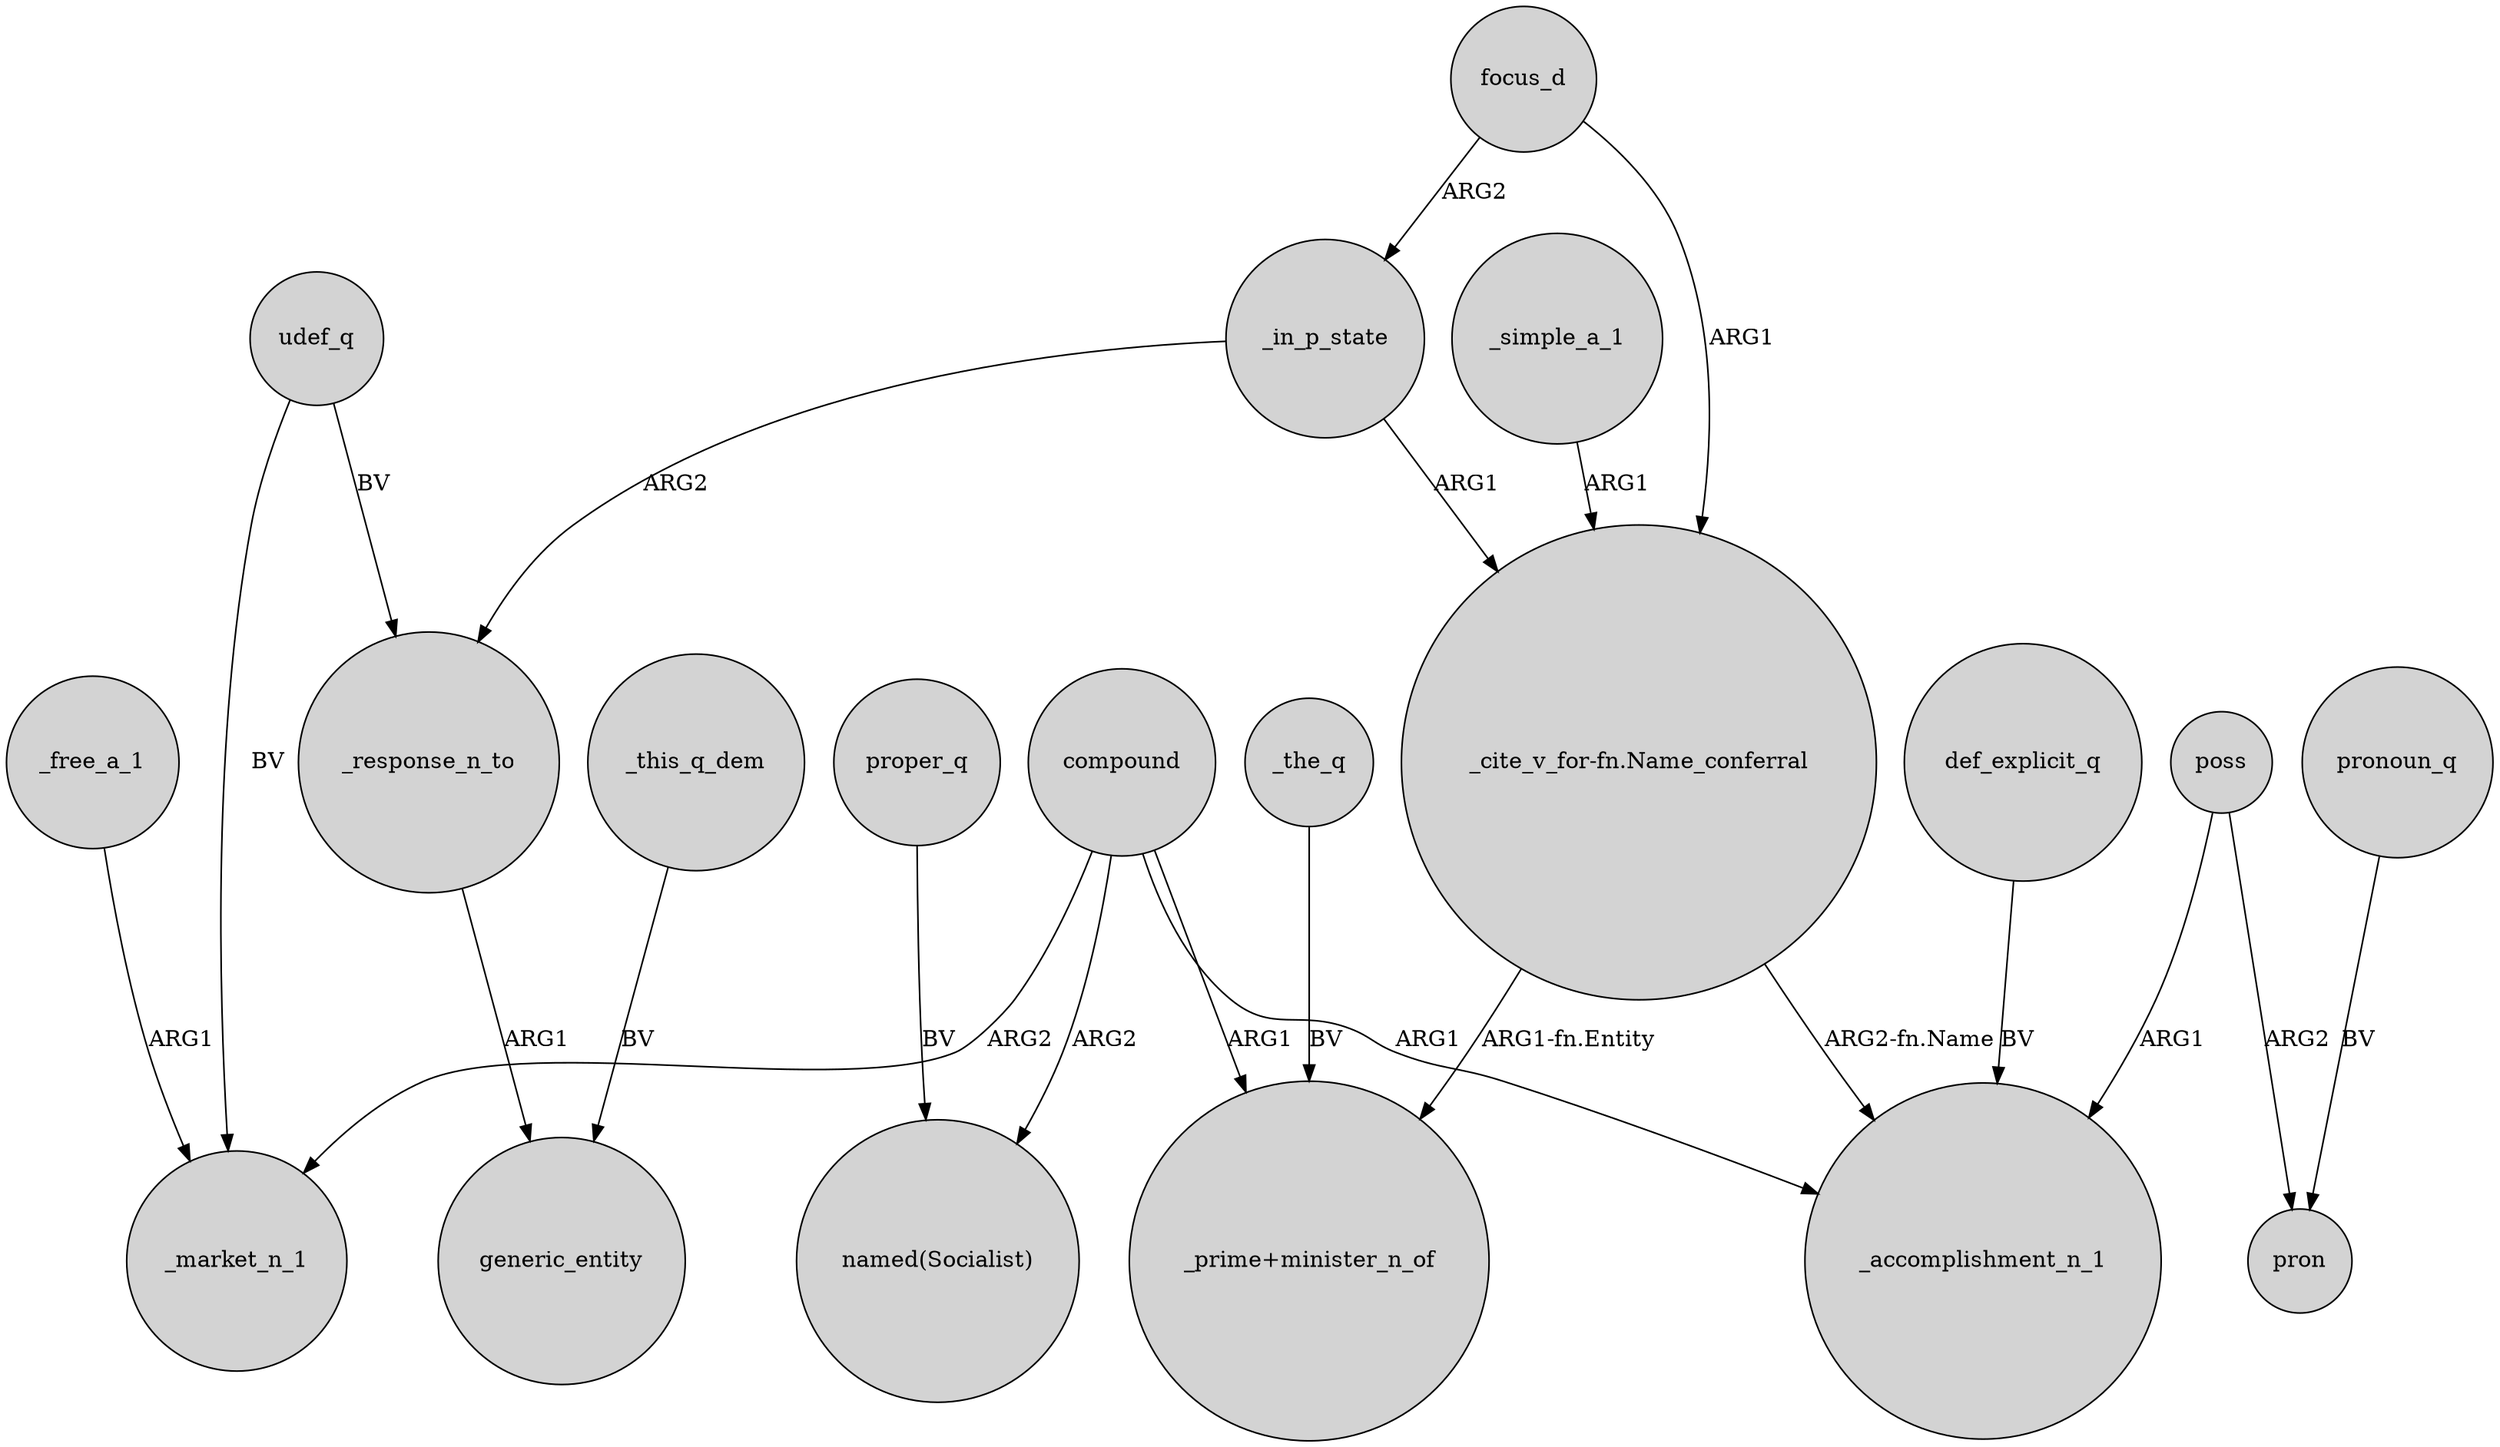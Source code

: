 digraph {
	node [shape=circle style=filled]
	_free_a_1 -> _market_n_1 [label=ARG1]
	udef_q -> _market_n_1 [label=BV]
	_simple_a_1 -> "_cite_v_for-fn.Name_conferral" [label=ARG1]
	focus_d -> _in_p_state [label=ARG2]
	_in_p_state -> "_cite_v_for-fn.Name_conferral" [label=ARG1]
	compound -> _market_n_1 [label=ARG2]
	compound -> "named(Socialist)" [label=ARG2]
	_response_n_to -> generic_entity [label=ARG1]
	proper_q -> "named(Socialist)" [label=BV]
	pronoun_q -> pron [label=BV]
	compound -> _accomplishment_n_1 [label=ARG1]
	poss -> pron [label=ARG2]
	_this_q_dem -> generic_entity [label=BV]
	_the_q -> "_prime+minister_n_of" [label=BV]
	"_cite_v_for-fn.Name_conferral" -> _accomplishment_n_1 [label="ARG2-fn.Name"]
	focus_d -> "_cite_v_for-fn.Name_conferral" [label=ARG1]
	_in_p_state -> _response_n_to [label=ARG2]
	def_explicit_q -> _accomplishment_n_1 [label=BV]
	compound -> "_prime+minister_n_of" [label=ARG1]
	udef_q -> _response_n_to [label=BV]
	"_cite_v_for-fn.Name_conferral" -> "_prime+minister_n_of" [label="ARG1-fn.Entity"]
	poss -> _accomplishment_n_1 [label=ARG1]
}

